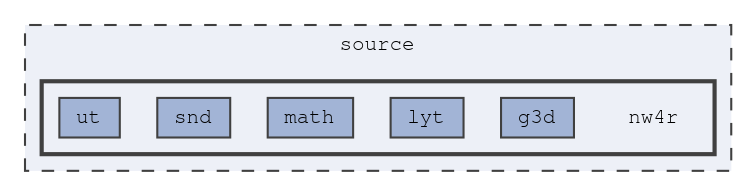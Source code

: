 digraph "source/nw4r"
{
 // LATEX_PDF_SIZE
  bgcolor="transparent";
  edge [fontname=FreeMono,fontsize=10,labelfontname=FreeMono,labelfontsize=10];
  node [fontname=FreeMono,fontsize=10,shape=box,height=0.2,width=0.4];
  compound=true
  subgraph clusterdir_b2f33c71d4aa5e7af42a1ca61ff5af1b {
    graph [ bgcolor="#edf0f7", pencolor="grey25", label="source", fontname=FreeMono,fontsize=10 style="filled,dashed", URL="dir_b2f33c71d4aa5e7af42a1ca61ff5af1b.html",tooltip=""]
  subgraph clusterdir_fa539d9f400cd8c961cb0a68e32183e6 {
    graph [ bgcolor="#edf0f7", pencolor="grey25", label="", fontname=FreeMono,fontsize=10 style="filled,bold", URL="dir_fa539d9f400cd8c961cb0a68e32183e6.html",tooltip=""]
    dir_fa539d9f400cd8c961cb0a68e32183e6 [shape=plaintext, label="nw4r"];
  dir_39d74a45c8b0b6840524158ea8f7466d [label="g3d", fillcolor="#a2b4d6", color="grey25", style="filled", URL="dir_39d74a45c8b0b6840524158ea8f7466d.html",tooltip=""];
  dir_d658bee8b33c3ee3717a1713af056cbe [label="lyt", fillcolor="#a2b4d6", color="grey25", style="filled", URL="dir_d658bee8b33c3ee3717a1713af056cbe.html",tooltip=""];
  dir_31de5051e56bb00f0a3d0a16ea06a12f [label="math", fillcolor="#a2b4d6", color="grey25", style="filled", URL="dir_31de5051e56bb00f0a3d0a16ea06a12f.html",tooltip=""];
  dir_9202b0b0976a2702a96d7c716ac15c69 [label="snd", fillcolor="#a2b4d6", color="grey25", style="filled", URL="dir_9202b0b0976a2702a96d7c716ac15c69.html",tooltip=""];
  dir_0004915ef6eb945b22d7e28ea246d3c1 [label="ut", fillcolor="#a2b4d6", color="grey25", style="filled", URL="dir_0004915ef6eb945b22d7e28ea246d3c1.html",tooltip=""];
  }
  }
}

